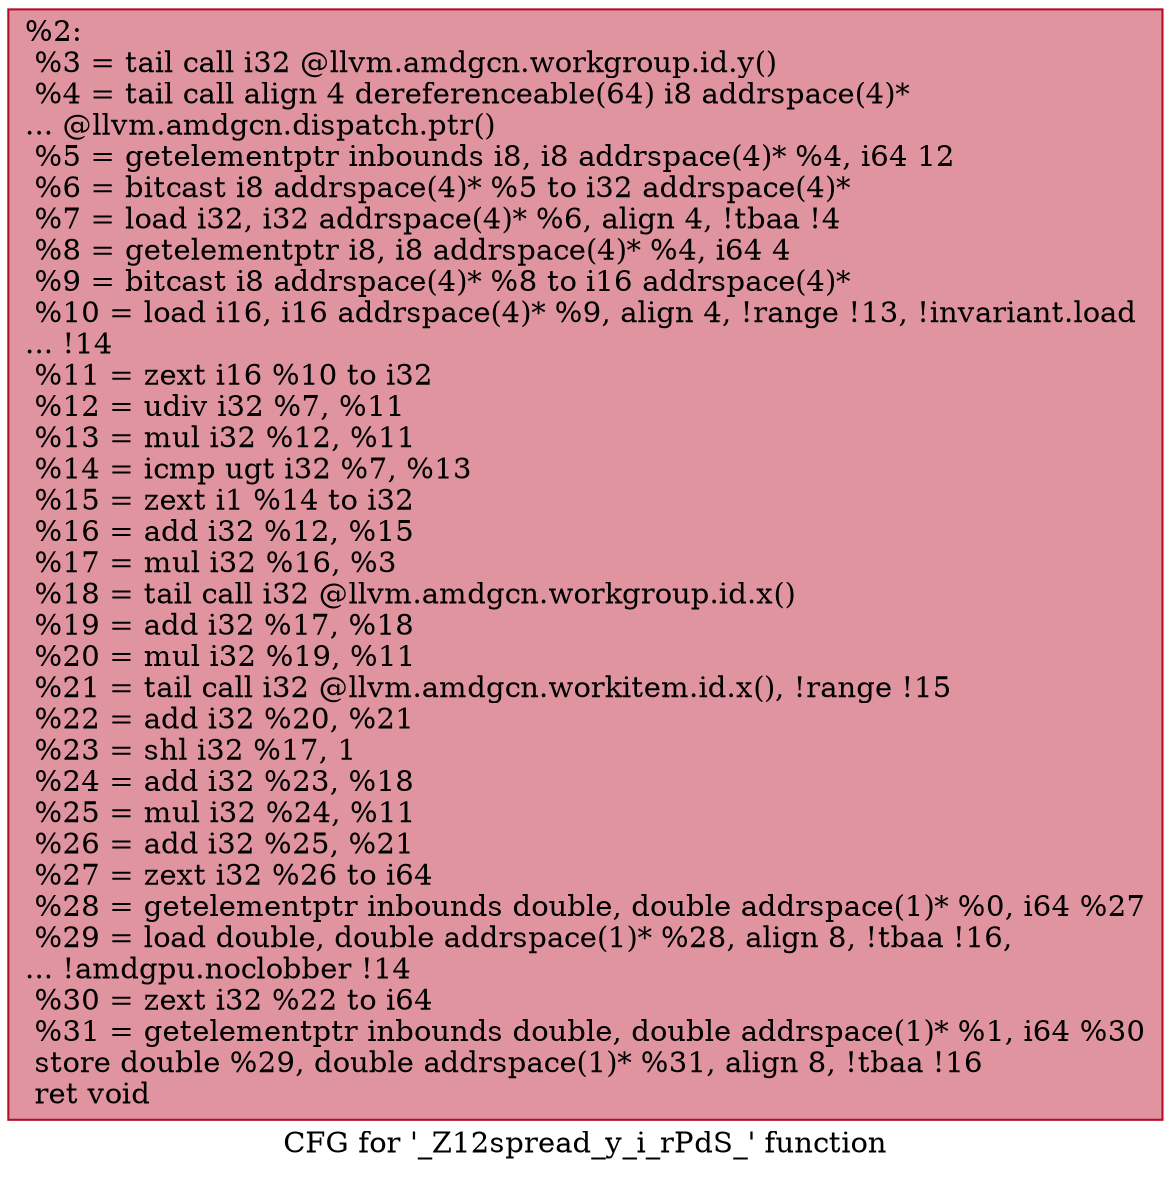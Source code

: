 digraph "CFG for '_Z12spread_y_i_rPdS_' function" {
	label="CFG for '_Z12spread_y_i_rPdS_' function";

	Node0x52b8340 [shape=record,color="#b70d28ff", style=filled, fillcolor="#b70d2870",label="{%2:\l  %3 = tail call i32 @llvm.amdgcn.workgroup.id.y()\l  %4 = tail call align 4 dereferenceable(64) i8 addrspace(4)*\l... @llvm.amdgcn.dispatch.ptr()\l  %5 = getelementptr inbounds i8, i8 addrspace(4)* %4, i64 12\l  %6 = bitcast i8 addrspace(4)* %5 to i32 addrspace(4)*\l  %7 = load i32, i32 addrspace(4)* %6, align 4, !tbaa !4\l  %8 = getelementptr i8, i8 addrspace(4)* %4, i64 4\l  %9 = bitcast i8 addrspace(4)* %8 to i16 addrspace(4)*\l  %10 = load i16, i16 addrspace(4)* %9, align 4, !range !13, !invariant.load\l... !14\l  %11 = zext i16 %10 to i32\l  %12 = udiv i32 %7, %11\l  %13 = mul i32 %12, %11\l  %14 = icmp ugt i32 %7, %13\l  %15 = zext i1 %14 to i32\l  %16 = add i32 %12, %15\l  %17 = mul i32 %16, %3\l  %18 = tail call i32 @llvm.amdgcn.workgroup.id.x()\l  %19 = add i32 %17, %18\l  %20 = mul i32 %19, %11\l  %21 = tail call i32 @llvm.amdgcn.workitem.id.x(), !range !15\l  %22 = add i32 %20, %21\l  %23 = shl i32 %17, 1\l  %24 = add i32 %23, %18\l  %25 = mul i32 %24, %11\l  %26 = add i32 %25, %21\l  %27 = zext i32 %26 to i64\l  %28 = getelementptr inbounds double, double addrspace(1)* %0, i64 %27\l  %29 = load double, double addrspace(1)* %28, align 8, !tbaa !16,\l... !amdgpu.noclobber !14\l  %30 = zext i32 %22 to i64\l  %31 = getelementptr inbounds double, double addrspace(1)* %1, i64 %30\l  store double %29, double addrspace(1)* %31, align 8, !tbaa !16\l  ret void\l}"];
}
